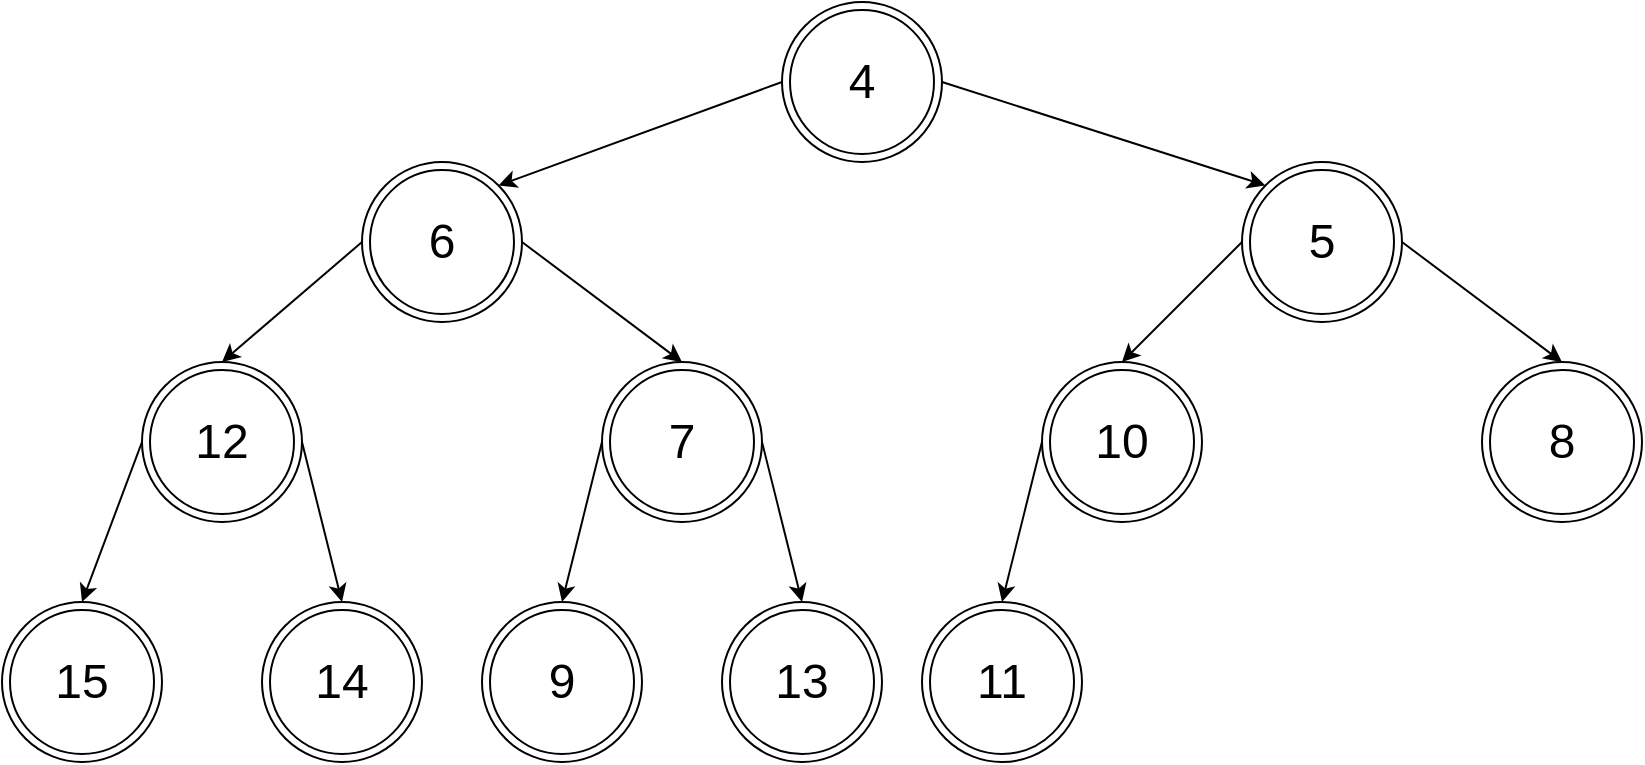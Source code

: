 <mxfile>
    <diagram id="-B_leAs9aHxn0CfoXkSe" name="Page-1">
        <mxGraphModel dx="931" dy="867" grid="1" gridSize="10" guides="1" tooltips="1" connect="1" arrows="1" fold="1" page="1" pageScale="1" pageWidth="850" pageHeight="1100" math="0" shadow="0">
            <root>
                <mxCell id="0"/>
                <mxCell id="1" parent="0"/>
                <mxCell id="2" style="edgeStyle=none;html=1;exitX=0;exitY=0.5;exitDx=0;exitDy=0;entryX=1;entryY=0;entryDx=0;entryDy=0;" edge="1" parent="1" source="4" target="13">
                    <mxGeometry relative="1" as="geometry"/>
                </mxCell>
                <mxCell id="3" style="edgeStyle=none;html=1;exitX=1;exitY=0.5;exitDx=0;exitDy=0;entryX=0;entryY=0;entryDx=0;entryDy=0;" edge="1" parent="1" source="4" target="10">
                    <mxGeometry relative="1" as="geometry"/>
                </mxCell>
                <mxCell id="4" value="&lt;font style=&quot;font-size: 24px;&quot;&gt;4&lt;/font&gt;" style="ellipse;shape=doubleEllipse;whiteSpace=wrap;html=1;aspect=fixed;" vertex="1" parent="1">
                    <mxGeometry x="400" y="130" width="80" height="80" as="geometry"/>
                </mxCell>
                <mxCell id="5" style="edgeStyle=none;html=1;exitX=0;exitY=0.5;exitDx=0;exitDy=0;entryX=0.5;entryY=0;entryDx=0;entryDy=0;" edge="1" parent="1" source="7" target="24">
                    <mxGeometry relative="1" as="geometry"/>
                </mxCell>
                <mxCell id="6" style="edgeStyle=none;html=1;exitX=1;exitY=0.5;exitDx=0;exitDy=0;entryX=0.5;entryY=0;entryDx=0;entryDy=0;" edge="1" parent="1" source="7" target="20">
                    <mxGeometry relative="1" as="geometry"/>
                </mxCell>
                <mxCell id="7" value="&lt;font style=&quot;font-size: 24px;&quot;&gt;12&lt;/font&gt;" style="ellipse;shape=doubleEllipse;whiteSpace=wrap;html=1;aspect=fixed;" vertex="1" parent="1">
                    <mxGeometry x="80" y="310" width="80" height="80" as="geometry"/>
                </mxCell>
                <mxCell id="8" style="edgeStyle=none;html=1;exitX=0;exitY=0.5;exitDx=0;exitDy=0;entryX=0.5;entryY=0;entryDx=0;entryDy=0;" edge="1" parent="1" source="10" target="18">
                    <mxGeometry relative="1" as="geometry"/>
                </mxCell>
                <mxCell id="9" style="edgeStyle=none;html=1;exitX=1;exitY=0.5;exitDx=0;exitDy=0;entryX=0.5;entryY=0;entryDx=0;entryDy=0;" edge="1" parent="1" source="10" target="19">
                    <mxGeometry relative="1" as="geometry"/>
                </mxCell>
                <mxCell id="10" value="&lt;font style=&quot;font-size: 24px;&quot;&gt;5&lt;/font&gt;" style="ellipse;shape=doubleEllipse;whiteSpace=wrap;html=1;aspect=fixed;" vertex="1" parent="1">
                    <mxGeometry x="630" y="210" width="80" height="80" as="geometry"/>
                </mxCell>
                <mxCell id="11" style="edgeStyle=none;html=1;exitX=0;exitY=0.5;exitDx=0;exitDy=0;entryX=0.5;entryY=0;entryDx=0;entryDy=0;" edge="1" parent="1" source="13" target="7">
                    <mxGeometry relative="1" as="geometry"/>
                </mxCell>
                <mxCell id="12" style="edgeStyle=none;html=1;exitX=1;exitY=0.5;exitDx=0;exitDy=0;entryX=0.5;entryY=0;entryDx=0;entryDy=0;" edge="1" parent="1" source="13" target="16">
                    <mxGeometry relative="1" as="geometry"/>
                </mxCell>
                <mxCell id="13" value="&lt;font style=&quot;font-size: 24px;&quot;&gt;6&lt;/font&gt;" style="ellipse;shape=doubleEllipse;whiteSpace=wrap;html=1;aspect=fixed;" vertex="1" parent="1">
                    <mxGeometry x="190" y="210" width="80" height="80" as="geometry"/>
                </mxCell>
                <mxCell id="14" style="edgeStyle=none;html=1;exitX=0;exitY=0.5;exitDx=0;exitDy=0;entryX=0.5;entryY=0;entryDx=0;entryDy=0;" edge="1" parent="1" source="16" target="21">
                    <mxGeometry relative="1" as="geometry"/>
                </mxCell>
                <mxCell id="15" style="edgeStyle=none;html=1;exitX=1;exitY=0.5;exitDx=0;exitDy=0;entryX=0.5;entryY=0;entryDx=0;entryDy=0;" edge="1" parent="1" source="16" target="22">
                    <mxGeometry relative="1" as="geometry"/>
                </mxCell>
                <mxCell id="16" value="&lt;font style=&quot;font-size: 24px;&quot;&gt;7&lt;/font&gt;" style="ellipse;shape=doubleEllipse;whiteSpace=wrap;html=1;aspect=fixed;" vertex="1" parent="1">
                    <mxGeometry x="310" y="310" width="80" height="80" as="geometry"/>
                </mxCell>
                <mxCell id="17" style="edgeStyle=none;html=1;exitX=0;exitY=0.5;exitDx=0;exitDy=0;entryX=0.5;entryY=0;entryDx=0;entryDy=0;" edge="1" parent="1" source="18" target="23">
                    <mxGeometry relative="1" as="geometry"/>
                </mxCell>
                <mxCell id="18" value="&lt;font style=&quot;font-size: 24px;&quot;&gt;10&lt;/font&gt;" style="ellipse;shape=doubleEllipse;whiteSpace=wrap;html=1;aspect=fixed;" vertex="1" parent="1">
                    <mxGeometry x="530" y="310" width="80" height="80" as="geometry"/>
                </mxCell>
                <mxCell id="19" value="&lt;font style=&quot;font-size: 24px;&quot;&gt;8&lt;/font&gt;" style="ellipse;shape=doubleEllipse;whiteSpace=wrap;html=1;aspect=fixed;" vertex="1" parent="1">
                    <mxGeometry x="750" y="310" width="80" height="80" as="geometry"/>
                </mxCell>
                <mxCell id="20" value="&lt;font style=&quot;font-size: 24px;&quot;&gt;14&lt;/font&gt;" style="ellipse;shape=doubleEllipse;whiteSpace=wrap;html=1;aspect=fixed;" vertex="1" parent="1">
                    <mxGeometry x="140" y="430" width="80" height="80" as="geometry"/>
                </mxCell>
                <mxCell id="21" value="&lt;font style=&quot;font-size: 24px;&quot;&gt;9&lt;/font&gt;" style="ellipse;shape=doubleEllipse;whiteSpace=wrap;html=1;aspect=fixed;" vertex="1" parent="1">
                    <mxGeometry x="250" y="430" width="80" height="80" as="geometry"/>
                </mxCell>
                <mxCell id="22" value="&lt;font style=&quot;font-size: 24px;&quot;&gt;13&lt;/font&gt;" style="ellipse;shape=doubleEllipse;whiteSpace=wrap;html=1;aspect=fixed;" vertex="1" parent="1">
                    <mxGeometry x="370" y="430" width="80" height="80" as="geometry"/>
                </mxCell>
                <mxCell id="23" value="&lt;font style=&quot;font-size: 24px;&quot;&gt;11&lt;/font&gt;" style="ellipse;shape=doubleEllipse;whiteSpace=wrap;html=1;aspect=fixed;" vertex="1" parent="1">
                    <mxGeometry x="470" y="430" width="80" height="80" as="geometry"/>
                </mxCell>
                <mxCell id="24" value="&lt;font style=&quot;font-size: 24px;&quot;&gt;15&lt;/font&gt;" style="ellipse;shape=doubleEllipse;whiteSpace=wrap;html=1;aspect=fixed;" vertex="1" parent="1">
                    <mxGeometry x="10" y="430" width="80" height="80" as="geometry"/>
                </mxCell>
            </root>
        </mxGraphModel>
    </diagram>
</mxfile>